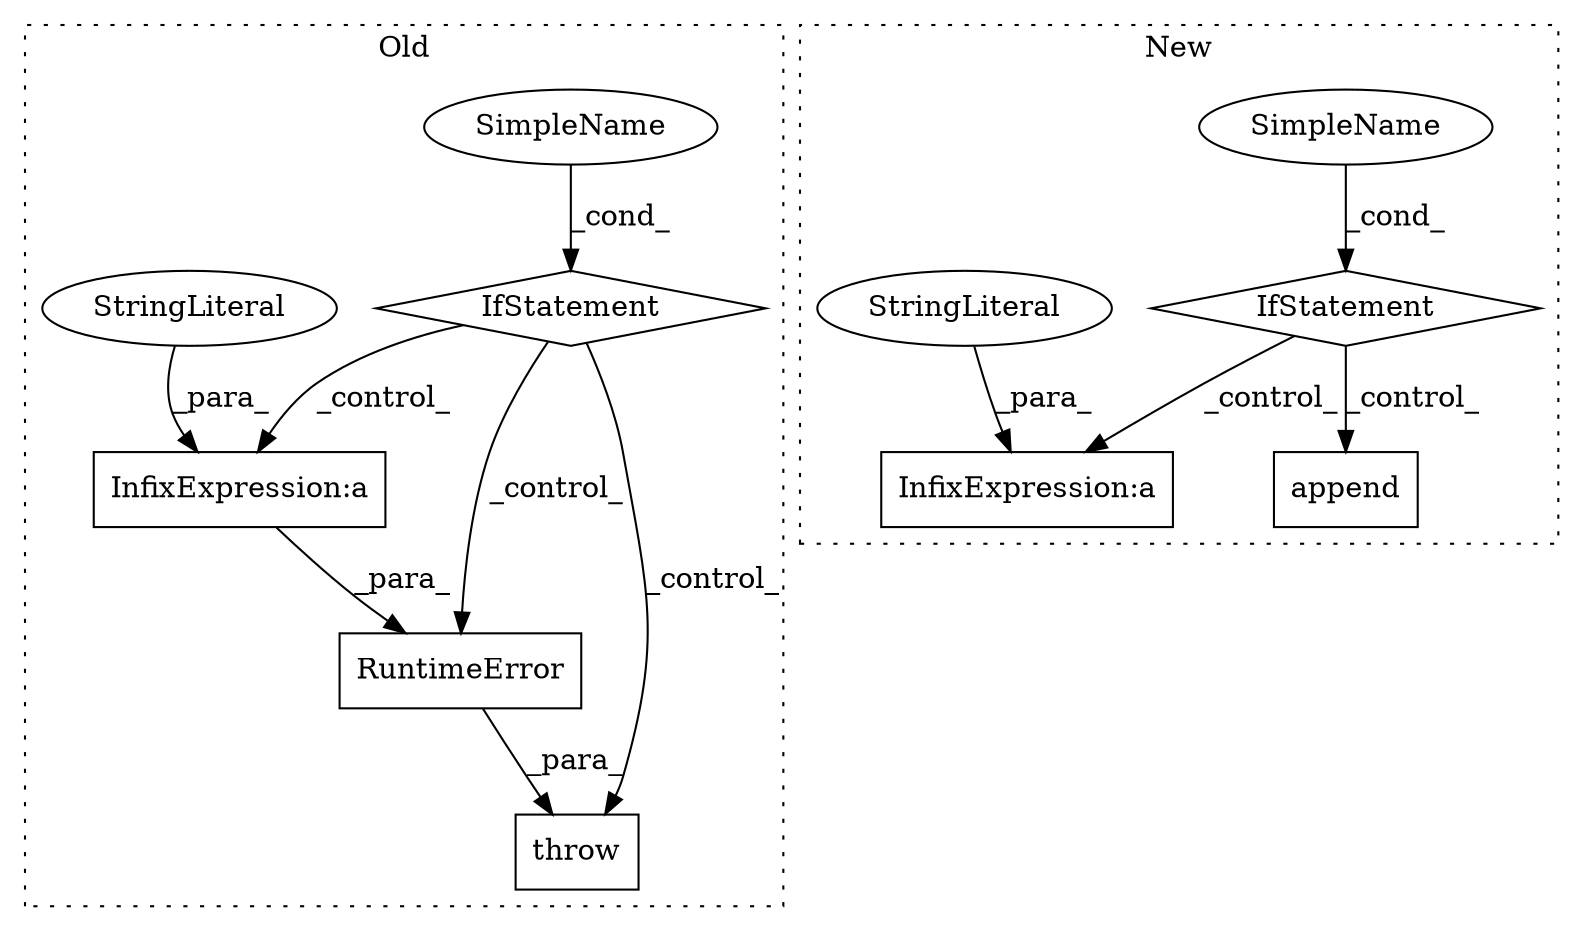 digraph G {
subgraph cluster0 {
1 [label="RuntimeError" a="32" s="9851,9984" l="13,1" shape="box"];
3 [label="throw" a="53" s="9845" l="6" shape="box"];
4 [label="IfStatement" a="25" s="9815,9833" l="4,2" shape="diamond"];
5 [label="SimpleName" a="42" s="" l="" shape="ellipse"];
7 [label="InfixExpression:a" a="27" s="9917" l="3" shape="box"];
8 [label="StringLiteral" a="45" s="9920" l="64" shape="ellipse"];
label = "Old";
style="dotted";
}
subgraph cluster1 {
2 [label="append" a="32" s="10017,10044" l="7,1" shape="box"];
6 [label="IfStatement" a="25" s="9815,9833" l="4,2" shape="diamond"];
9 [label="InfixExpression:a" a="27" s="9913" l="3" shape="box"];
10 [label="SimpleName" a="42" s="" l="" shape="ellipse"];
11 [label="StringLiteral" a="45" s="9916" l="84" shape="ellipse"];
label = "New";
style="dotted";
}
1 -> 3 [label="_para_"];
4 -> 1 [label="_control_"];
4 -> 7 [label="_control_"];
4 -> 3 [label="_control_"];
5 -> 4 [label="_cond_"];
6 -> 2 [label="_control_"];
6 -> 9 [label="_control_"];
7 -> 1 [label="_para_"];
8 -> 7 [label="_para_"];
10 -> 6 [label="_cond_"];
11 -> 9 [label="_para_"];
}